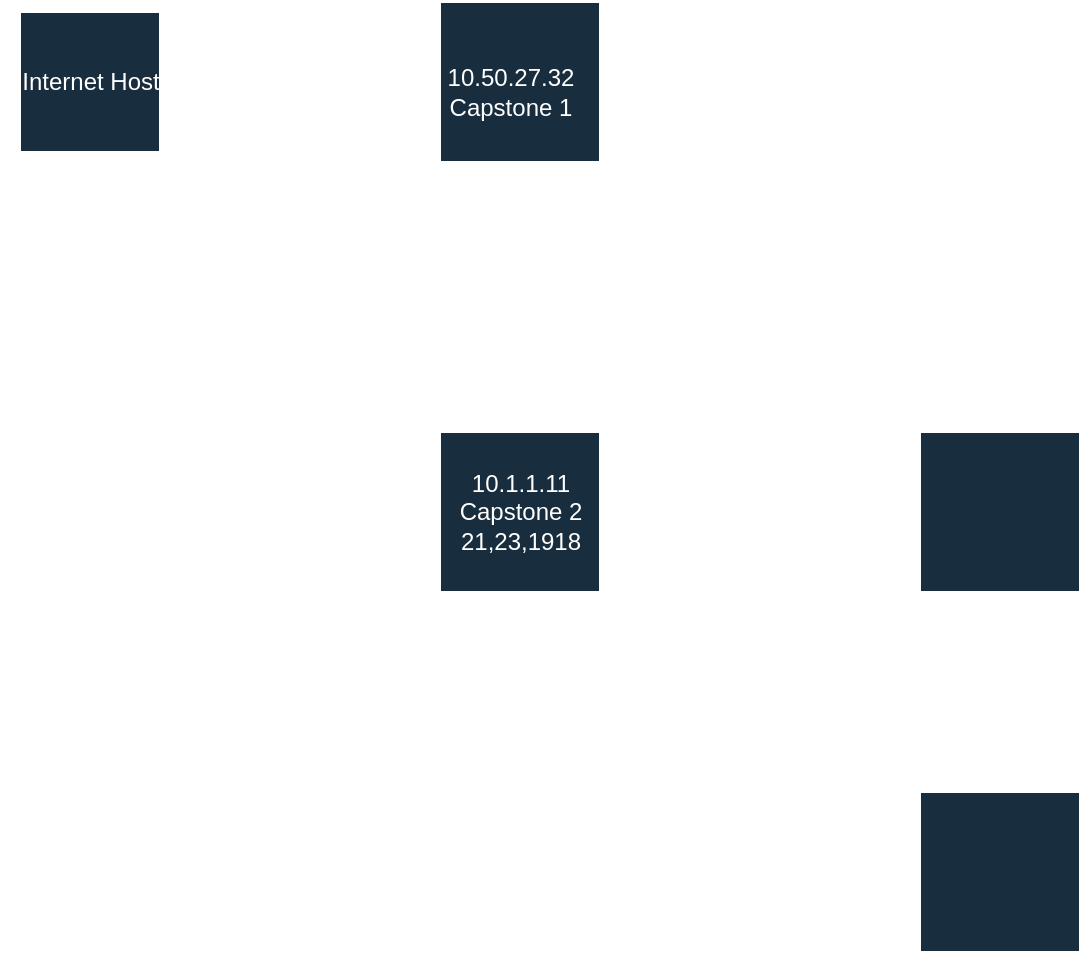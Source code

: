 <mxfile version="22.0.0" type="github">
  <diagram name="Page-1" id="60wICm4SN73Yag35uj9H">
    <mxGraphModel dx="1687" dy="967" grid="1" gridSize="10" guides="1" tooltips="1" connect="1" arrows="1" fold="1" page="1" pageScale="1" pageWidth="850" pageHeight="1100" math="0" shadow="0">
      <root>
        <mxCell id="0" />
        <mxCell id="1" parent="0" />
        <mxCell id="eBXeDtj7m-Om8TIiqvWL-5" value="" style="verticalLabelPosition=bottom;verticalAlign=top;html=1;shape=mxgraph.basic.rect;fillColor2=none;strokeWidth=1;size=20;indent=5;strokeColor=#FFFFFF;fontColor=#FFFFFF;fillColor=#182E3E;" vertex="1" parent="1">
          <mxGeometry x="120" y="110" width="70" height="70" as="geometry" />
        </mxCell>
        <mxCell id="eBXeDtj7m-Om8TIiqvWL-6" value="" style="whiteSpace=wrap;html=1;aspect=fixed;strokeColor=#FFFFFF;fontColor=#FFFFFF;fillColor=#182E3E;" vertex="1" parent="1">
          <mxGeometry x="330" y="105" width="80" height="80" as="geometry" />
        </mxCell>
        <mxCell id="eBXeDtj7m-Om8TIiqvWL-7" value="" style="whiteSpace=wrap;html=1;aspect=fixed;strokeColor=#FFFFFF;fontColor=#FFFFFF;fillColor=#182E3E;" vertex="1" parent="1">
          <mxGeometry x="330" y="320" width="80" height="80" as="geometry" />
        </mxCell>
        <mxCell id="eBXeDtj7m-Om8TIiqvWL-8" value="" style="whiteSpace=wrap;html=1;aspect=fixed;strokeColor=#FFFFFF;fontColor=#FFFFFF;fillColor=#182E3E;" vertex="1" parent="1">
          <mxGeometry x="570" y="320" width="80" height="80" as="geometry" />
        </mxCell>
        <mxCell id="eBXeDtj7m-Om8TIiqvWL-9" value="" style="whiteSpace=wrap;html=1;aspect=fixed;strokeColor=#FFFFFF;fontColor=#FFFFFF;fillColor=#182E3E;" vertex="1" parent="1">
          <mxGeometry x="570" y="500" width="80" height="80" as="geometry" />
        </mxCell>
        <mxCell id="eBXeDtj7m-Om8TIiqvWL-10" value="Internet Host" style="text;html=1;align=center;verticalAlign=middle;resizable=0;points=[];autosize=1;strokeColor=none;fillColor=none;fontColor=#FFFFFF;" vertex="1" parent="1">
          <mxGeometry x="110" y="130" width="90" height="30" as="geometry" />
        </mxCell>
        <mxCell id="eBXeDtj7m-Om8TIiqvWL-14" value="&lt;div&gt;10.1.1.11&lt;/div&gt;&lt;div&gt;Capstone 2&lt;/div&gt;&lt;div&gt;21,23,1918&lt;br&gt;&lt;/div&gt;" style="text;html=1;align=center;verticalAlign=middle;resizable=0;points=[];autosize=1;strokeColor=none;fillColor=none;fontColor=#FFFFFF;" vertex="1" parent="1">
          <mxGeometry x="330" y="330" width="80" height="60" as="geometry" />
        </mxCell>
        <mxCell id="eBXeDtj7m-Om8TIiqvWL-15" value="10.50.27.32&lt;br&gt;Capstone 1" style="text;html=1;align=center;verticalAlign=middle;resizable=0;points=[];autosize=1;strokeColor=none;fillColor=none;fontColor=#FFFFFF;" vertex="1" parent="1">
          <mxGeometry x="320" y="130" width="90" height="40" as="geometry" />
        </mxCell>
      </root>
    </mxGraphModel>
  </diagram>
</mxfile>
